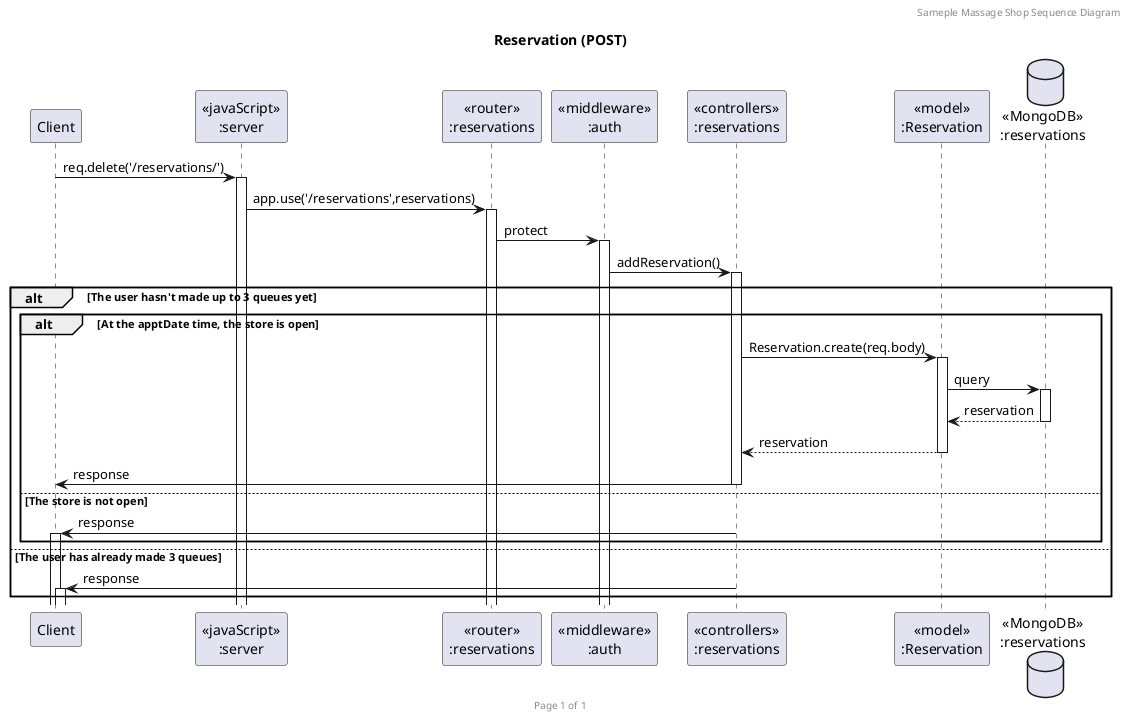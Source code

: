 @startuml Reservation (CREATE)

header Sameple Massage Shop Sequence Diagram
footer Page %page% of %lastpage%
title "Reservation (POST)"

participant "Client" as client
participant "<<javaScript>>\n:server" as server
participant "<<router>>\n:reservations" as router
participant "<<middleware>>\n:auth" as auth
participant "<<controllers>>\n:reservations" as controller
participant "<<model>>\n:Reservation" as model
database "<<MongoDB>>\n:reservations" as shopdb

client->server ++:req.delete('/reservations/')
server->router ++:app.use('/reservations',reservations)
router -> auth ++: protect
auth -> controller ++:addReservation()

alt The user hasn't made up to 3 queues yet
    
    alt At the apptDate time, the store is open

        controller -> model ++: Reservation.create(req.body)
        model ->shopdb ++: query
        shopdb --> model --: reservation
        controller <-- model --:reservation
        controller-> client --:response

    else The store is not open

        controller -> client ++: response

    end

else The user has already made 3 queues
    
    controller -> client ++: response

end


@enduml

